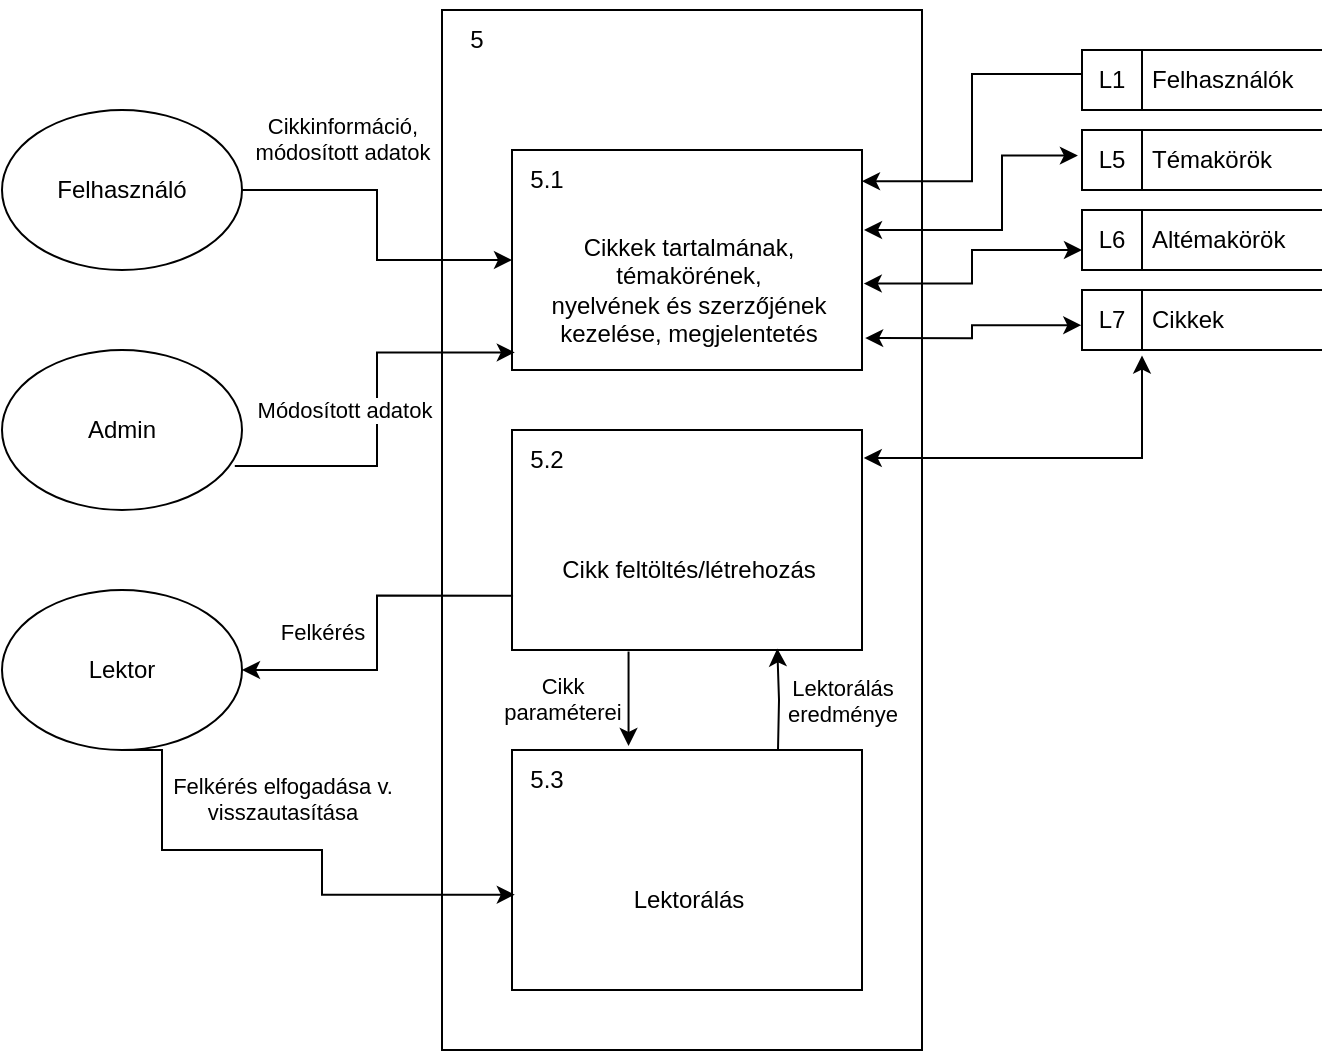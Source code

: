 <mxfile version="20.8.20" type="device"><diagram name="Page-1" id="Ecpe9b6lCqUlcSZMuRMq"><mxGraphModel dx="1050" dy="569" grid="1" gridSize="10" guides="1" tooltips="1" connect="1" arrows="1" fold="1" page="1" pageScale="1" pageWidth="827" pageHeight="1169" math="0" shadow="0"><root><mxCell id="0"/><mxCell id="1" parent="0"/><mxCell id="6LbIq0_ic0g9Hef4_BE1-4" value="" style="html=1;dashed=0;whitespace=wrap;shape=mxgraph.dfd.process;align=center;container=1;collapsible=0;spacingTop=30;" parent="1" vertex="1"><mxGeometry x="240" y="120" width="240" height="520" as="geometry"/></mxCell><mxCell id="6LbIq0_ic0g9Hef4_BE1-5" value="5" style="text;html=1;strokeColor=none;fillColor=none;align=center;verticalAlign=middle;whiteSpace=wrap;rounded=0;movable=0;resizable=0;rotatable=0;cloneable=0;deletable=0;connectable=0;allowArrows=0;pointerEvents=1;" parent="6LbIq0_ic0g9Hef4_BE1-4" vertex="1"><mxGeometry width="35" height="30" as="geometry"/></mxCell><mxCell id="6LbIq0_ic0g9Hef4_BE1-6" value="" style="text;html=1;strokeColor=none;fillColor=none;align=left;verticalAlign=middle;whiteSpace=wrap;rounded=0;movable=0;resizable=0;connectable=0;allowArrows=0;rotatable=0;cloneable=0;deletable=0;spacingLeft=6;autosize=1;resizeWidth=0;" parent="6LbIq0_ic0g9Hef4_BE1-4" vertex="1"><mxGeometry x="35" y="-5" width="50" height="40" as="geometry"/></mxCell><mxCell id="6LbIq0_ic0g9Hef4_BE1-13" value="Cikkek tartalmának,&lt;br&gt;témakörének, &lt;br&gt;nyelvének és szerzőjének &lt;br&gt;kezelése, megjelentetés" style="html=1;dashed=0;whitespace=wrap;shape=mxgraph.dfd.process2;align=center;container=1;collapsible=0;spacingTop=30;" parent="6LbIq0_ic0g9Hef4_BE1-4" vertex="1"><mxGeometry x="35" y="70" width="175" height="110" as="geometry"/></mxCell><mxCell id="6LbIq0_ic0g9Hef4_BE1-14" value="5.1" style="text;html=1;strokeColor=none;fillColor=none;align=center;verticalAlign=middle;whiteSpace=wrap;rounded=0;connectable=0;allowArrows=0;editable=1;movable=0;resizable=0;rotatable=0;deletable=0;locked=0;cloneable=0;" parent="6LbIq0_ic0g9Hef4_BE1-13" vertex="1"><mxGeometry width="35" height="30" as="geometry"/></mxCell><mxCell id="6LbIq0_ic0g9Hef4_BE1-15" value="" style="text;strokeColor=none;fillColor=none;align=left;verticalAlign=middle;whiteSpace=wrap;rounded=0;autosize=1;connectable=0;allowArrows=0;movable=0;resizable=0;rotatable=0;deletable=0;cloneable=0;spacingLeft=6;fontStyle=0;html=1;" parent="6LbIq0_ic0g9Hef4_BE1-13" vertex="1"><mxGeometry x="35" y="-5" width="50" height="40" as="geometry"/></mxCell><mxCell id="6LbIq0_ic0g9Hef4_BE1-21" value="Cikk feltöltés/létrehozás" style="html=1;dashed=0;whitespace=wrap;shape=mxgraph.dfd.process2;align=center;container=1;collapsible=0;spacingTop=30;" parent="6LbIq0_ic0g9Hef4_BE1-4" vertex="1"><mxGeometry x="35" y="210" width="175" height="110" as="geometry"/></mxCell><mxCell id="6LbIq0_ic0g9Hef4_BE1-22" value="5.2" style="text;html=1;strokeColor=none;fillColor=none;align=center;verticalAlign=middle;whiteSpace=wrap;rounded=0;connectable=0;allowArrows=0;editable=1;movable=0;resizable=0;rotatable=0;deletable=0;locked=0;cloneable=0;" parent="6LbIq0_ic0g9Hef4_BE1-21" vertex="1"><mxGeometry width="35" height="30" as="geometry"/></mxCell><mxCell id="6LbIq0_ic0g9Hef4_BE1-23" value="" style="text;strokeColor=none;fillColor=none;align=left;verticalAlign=middle;whiteSpace=wrap;rounded=0;autosize=1;connectable=0;allowArrows=0;movable=0;resizable=0;rotatable=0;deletable=0;cloneable=0;spacingLeft=6;fontStyle=0;html=1;" parent="6LbIq0_ic0g9Hef4_BE1-21" vertex="1"><mxGeometry x="35" y="-5" width="50" height="40" as="geometry"/></mxCell><mxCell id="6LbIq0_ic0g9Hef4_BE1-26" value="Lektorálás" style="html=1;dashed=0;whitespace=wrap;shape=mxgraph.dfd.process2;align=center;container=1;collapsible=0;spacingTop=30;" parent="6LbIq0_ic0g9Hef4_BE1-4" vertex="1"><mxGeometry x="35" y="370" width="175" height="120" as="geometry"/></mxCell><mxCell id="6LbIq0_ic0g9Hef4_BE1-27" value="5.3" style="text;html=1;strokeColor=none;fillColor=none;align=center;verticalAlign=middle;whiteSpace=wrap;rounded=0;connectable=0;allowArrows=0;editable=1;movable=0;resizable=0;rotatable=0;deletable=0;locked=0;cloneable=0;" parent="6LbIq0_ic0g9Hef4_BE1-26" vertex="1"><mxGeometry width="35" height="30" as="geometry"/></mxCell><mxCell id="6LbIq0_ic0g9Hef4_BE1-28" value="" style="text;strokeColor=none;fillColor=none;align=left;verticalAlign=middle;whiteSpace=wrap;rounded=0;autosize=1;connectable=0;allowArrows=0;movable=0;resizable=0;rotatable=0;deletable=0;cloneable=0;spacingLeft=6;fontStyle=0;html=1;" parent="6LbIq0_ic0g9Hef4_BE1-26" vertex="1"><mxGeometry x="35" y="-5" width="50" height="40" as="geometry"/></mxCell><mxCell id="6LbIq0_ic0g9Hef4_BE1-30" value="Lektorálás &lt;br&gt;eredménye" style="endArrow=classic;html=1;rounded=0;verticalAlign=bottom;entryX=0.758;entryY=0.993;entryDx=0;entryDy=0;entryPerimeter=0;edgeStyle=orthogonalEdgeStyle;" parent="6LbIq0_ic0g9Hef4_BE1-4" target="6LbIq0_ic0g9Hef4_BE1-21" edge="1"><mxGeometry x="-0.615" y="-32" width="50" height="50" relative="1" as="geometry"><mxPoint x="168" y="370" as="sourcePoint"/><mxPoint x="230" y="290" as="targetPoint"/><mxPoint as="offset"/></mxGeometry></mxCell><mxCell id="6LbIq0_ic0g9Hef4_BE1-31" value="Cikk&lt;br&gt;paraméterei" style="endArrow=classic;html=1;rounded=0;verticalAlign=bottom;entryX=0.333;entryY=-0.017;entryDx=0;entryDy=0;entryPerimeter=0;exitX=0.333;exitY=1.007;exitDx=0;exitDy=0;exitPerimeter=0;edgeStyle=orthogonalEdgeStyle;" parent="6LbIq0_ic0g9Hef4_BE1-4" source="6LbIq0_ic0g9Hef4_BE1-21" target="6LbIq0_ic0g9Hef4_BE1-26" edge="1"><mxGeometry x="0.663" y="-33" width="50" height="50" relative="1" as="geometry"><mxPoint x="20" y="350" as="sourcePoint"/><mxPoint x="140" y="350" as="targetPoint"/><mxPoint as="offset"/></mxGeometry></mxCell><mxCell id="6LbIq0_ic0g9Hef4_BE1-16" value="Cikkek" style="html=1;dashed=0;whitespace=wrap;shape=mxgraph.dfd.dataStoreID;align=left;spacingLeft=33;container=1;collapsible=0;autosize=0;" parent="1" vertex="1"><mxGeometry x="560" y="260" width="120" height="30" as="geometry"/></mxCell><mxCell id="6LbIq0_ic0g9Hef4_BE1-17" value="L7" style="text;html=1;strokeColor=none;fillColor=none;align=center;verticalAlign=middle;whiteSpace=wrap;rounded=0;movable=0;resizable=0;rotatable=0;cloneable=0;deletable=0;allowArrows=0;connectable=0;" parent="6LbIq0_ic0g9Hef4_BE1-16" vertex="1"><mxGeometry width="30" height="30" as="geometry"/></mxCell><mxCell id="6LbIq0_ic0g9Hef4_BE1-18" value="" style="endArrow=classic;startArrow=classic;html=1;rounded=0;verticalAlign=bottom;edgeStyle=orthogonalEdgeStyle;exitX=1.009;exitY=0.855;exitDx=0;exitDy=0;exitPerimeter=0;entryX=-0.003;entryY=0.587;entryDx=0;entryDy=0;entryPerimeter=0;" parent="1" source="6LbIq0_ic0g9Hef4_BE1-13" target="6LbIq0_ic0g9Hef4_BE1-16" edge="1"><mxGeometry width="50" height="50" relative="1" as="geometry"><mxPoint x="490" y="199" as="sourcePoint"/><mxPoint x="610" y="199" as="targetPoint"/></mxGeometry></mxCell><mxCell id="6LbIq0_ic0g9Hef4_BE1-24" value="Lektor" style="ellipse;whiteSpace=wrap;html=1;" parent="1" vertex="1"><mxGeometry x="20" y="410" width="120" height="80" as="geometry"/></mxCell><mxCell id="6LbIq0_ic0g9Hef4_BE1-25" value="Felkérés" style="endArrow=classic;html=1;rounded=0;verticalAlign=bottom;entryX=1;entryY=0.5;entryDx=0;entryDy=0;exitX=0.003;exitY=0.753;exitDx=0;exitDy=0;exitPerimeter=0;edgeStyle=orthogonalEdgeStyle;" parent="1" source="6LbIq0_ic0g9Hef4_BE1-21" target="6LbIq0_ic0g9Hef4_BE1-24" edge="1"><mxGeometry x="0.537" y="-10" width="50" height="50" relative="1" as="geometry"><mxPoint x="350" y="340" as="sourcePoint"/><mxPoint x="470" y="340" as="targetPoint"/><mxPoint as="offset"/></mxGeometry></mxCell><mxCell id="6LbIq0_ic0g9Hef4_BE1-29" value="Felkérés elfogadása v. &lt;br&gt;visszautasítása" style="endArrow=classic;html=1;rounded=0;verticalAlign=bottom;edgeStyle=orthogonalEdgeStyle;entryX=0.008;entryY=0.603;entryDx=0;entryDy=0;entryPerimeter=0;exitX=0.5;exitY=1;exitDx=0;exitDy=0;" parent="1" source="6LbIq0_ic0g9Hef4_BE1-24" target="6LbIq0_ic0g9Hef4_BE1-26" edge="1"><mxGeometry x="-0.035" y="10" width="50" height="50" relative="1" as="geometry"><mxPoint x="30" y="510" as="sourcePoint"/><mxPoint x="150" y="510" as="targetPoint"/><Array as="points"><mxPoint x="100" y="540"/><mxPoint x="180" y="540"/><mxPoint x="180" y="562"/></Array><mxPoint as="offset"/></mxGeometry></mxCell><mxCell id="6LbIq0_ic0g9Hef4_BE1-32" value="Felhasználó" style="ellipse;whiteSpace=wrap;html=1;" parent="1" vertex="1"><mxGeometry x="20" y="170" width="120" height="80" as="geometry"/></mxCell><mxCell id="6LbIq0_ic0g9Hef4_BE1-33" value="Cikkinformáció, &lt;br&gt;módosított adatok" style="endArrow=classic;html=1;rounded=0;verticalAlign=bottom;exitX=1;exitY=0.5;exitDx=0;exitDy=0;edgeStyle=orthogonalEdgeStyle;" parent="1" source="6LbIq0_ic0g9Hef4_BE1-32" target="6LbIq0_ic0g9Hef4_BE1-13" edge="1"><mxGeometry x="-0.412" y="10" width="50" height="50" relative="1" as="geometry"><mxPoint x="350" y="290" as="sourcePoint"/><mxPoint x="470" y="290" as="targetPoint"/><mxPoint as="offset"/></mxGeometry></mxCell><mxCell id="6LbIq0_ic0g9Hef4_BE1-36" value="" style="endArrow=classic;startArrow=classic;html=1;rounded=0;verticalAlign=bottom;edgeStyle=orthogonalEdgeStyle;exitX=1.005;exitY=0.127;exitDx=0;exitDy=0;exitPerimeter=0;entryX=0.25;entryY=1.093;entryDx=0;entryDy=0;entryPerimeter=0;" parent="1" source="6LbIq0_ic0g9Hef4_BE1-21" target="6LbIq0_ic0g9Hef4_BE1-16" edge="1"><mxGeometry width="50" height="50" relative="1" as="geometry"><mxPoint x="540" y="319.5" as="sourcePoint"/><mxPoint x="590" y="310" as="targetPoint"/></mxGeometry></mxCell><mxCell id="6LbIq0_ic0g9Hef4_BE1-39" value="Altémakörök" style="html=1;dashed=0;whitespace=wrap;shape=mxgraph.dfd.dataStoreID;align=left;spacingLeft=33;container=1;collapsible=0;autosize=0;" parent="1" vertex="1"><mxGeometry x="560" y="220" width="120" height="30" as="geometry"/></mxCell><mxCell id="6LbIq0_ic0g9Hef4_BE1-40" value="L6" style="text;html=1;strokeColor=none;fillColor=none;align=center;verticalAlign=middle;whiteSpace=wrap;rounded=0;movable=0;resizable=0;rotatable=0;cloneable=0;deletable=0;allowArrows=0;connectable=0;" parent="6LbIq0_ic0g9Hef4_BE1-39" vertex="1"><mxGeometry width="30" height="30" as="geometry"/></mxCell><mxCell id="6LbIq0_ic0g9Hef4_BE1-41" value="Témakörök" style="html=1;dashed=0;whitespace=wrap;shape=mxgraph.dfd.dataStoreID;align=left;spacingLeft=33;container=1;collapsible=0;autosize=0;" parent="1" vertex="1"><mxGeometry x="560" y="180" width="120" height="30" as="geometry"/></mxCell><mxCell id="6LbIq0_ic0g9Hef4_BE1-42" value="L5" style="text;html=1;strokeColor=none;fillColor=none;align=center;verticalAlign=middle;whiteSpace=wrap;rounded=0;movable=0;resizable=0;rotatable=0;cloneable=0;deletable=0;allowArrows=0;connectable=0;" parent="6LbIq0_ic0g9Hef4_BE1-41" vertex="1"><mxGeometry width="30" height="30" as="geometry"/></mxCell><mxCell id="6LbIq0_ic0g9Hef4_BE1-43" value="Felhasználók" style="html=1;dashed=0;whitespace=wrap;shape=mxgraph.dfd.dataStoreID;align=left;spacingLeft=33;container=1;collapsible=0;autosize=0;" parent="1" vertex="1"><mxGeometry x="560" y="140" width="120" height="30" as="geometry"/></mxCell><mxCell id="6LbIq0_ic0g9Hef4_BE1-44" value="L1" style="text;html=1;strokeColor=none;fillColor=none;align=center;verticalAlign=middle;whiteSpace=wrap;rounded=0;movable=0;resizable=0;rotatable=0;cloneable=0;deletable=0;allowArrows=0;connectable=0;" parent="6LbIq0_ic0g9Hef4_BE1-43" vertex="1"><mxGeometry width="30" height="30" as="geometry"/></mxCell><mxCell id="6LbIq0_ic0g9Hef4_BE1-45" value="" style="endArrow=classic;html=1;rounded=0;verticalAlign=bottom;edgeStyle=orthogonalEdgeStyle;entryX=1;entryY=0.142;entryDx=0;entryDy=0;entryPerimeter=0;exitX=-0.003;exitY=0.4;exitDx=0;exitDy=0;exitPerimeter=0;" parent="1" source="6LbIq0_ic0g9Hef4_BE1-43" target="6LbIq0_ic0g9Hef4_BE1-13" edge="1"><mxGeometry width="50" height="50" relative="1" as="geometry"><mxPoint x="450" y="70" as="sourcePoint"/><mxPoint x="570" y="70" as="targetPoint"/></mxGeometry></mxCell><mxCell id="6LbIq0_ic0g9Hef4_BE1-46" value="" style="endArrow=classic;startArrow=classic;html=1;rounded=0;verticalAlign=bottom;edgeStyle=orthogonalEdgeStyle;entryX=-0.017;entryY=0.427;entryDx=0;entryDy=0;entryPerimeter=0;" parent="1" target="6LbIq0_ic0g9Hef4_BE1-41" edge="1"><mxGeometry width="50" height="50" relative="1" as="geometry"><mxPoint x="451" y="230" as="sourcePoint"/><mxPoint x="550" y="190" as="targetPoint"/><Array as="points"><mxPoint x="451" y="230"/><mxPoint x="520" y="230"/><mxPoint x="520" y="193"/></Array></mxGeometry></mxCell><mxCell id="6LbIq0_ic0g9Hef4_BE1-47" value="" style="endArrow=classic;startArrow=classic;html=1;rounded=0;verticalAlign=bottom;edgeStyle=orthogonalEdgeStyle;exitX=1.005;exitY=0.607;exitDx=0;exitDy=0;exitPerimeter=0;" parent="1" source="6LbIq0_ic0g9Hef4_BE1-13" edge="1"><mxGeometry width="50" height="50" relative="1" as="geometry"><mxPoint x="520" y="380" as="sourcePoint"/><mxPoint x="560" y="240" as="targetPoint"/><Array as="points"><mxPoint x="505" y="257"/><mxPoint x="505" y="240"/></Array></mxGeometry></mxCell><mxCell id="6LbIq0_ic0g9Hef4_BE1-48" value="Admin" style="ellipse;whiteSpace=wrap;html=1;" parent="1" vertex="1"><mxGeometry x="20" y="290" width="120" height="80" as="geometry"/></mxCell><mxCell id="6LbIq0_ic0g9Hef4_BE1-51" value="Módosított adatok" style="endArrow=classic;html=1;rounded=0;verticalAlign=bottom;edgeStyle=orthogonalEdgeStyle;exitX=0.97;exitY=0.725;exitDx=0;exitDy=0;exitPerimeter=0;entryX=0.008;entryY=0.92;entryDx=0;entryDy=0;entryPerimeter=0;" parent="1" source="6LbIq0_ic0g9Hef4_BE1-48" target="6LbIq0_ic0g9Hef4_BE1-13" edge="1"><mxGeometry x="-0.083" y="18" width="50" height="50" relative="1" as="geometry"><mxPoint x="150" y="340" as="sourcePoint"/><mxPoint x="270" y="340" as="targetPoint"/><mxPoint x="1" as="offset"/></mxGeometry></mxCell></root></mxGraphModel></diagram></mxfile>
